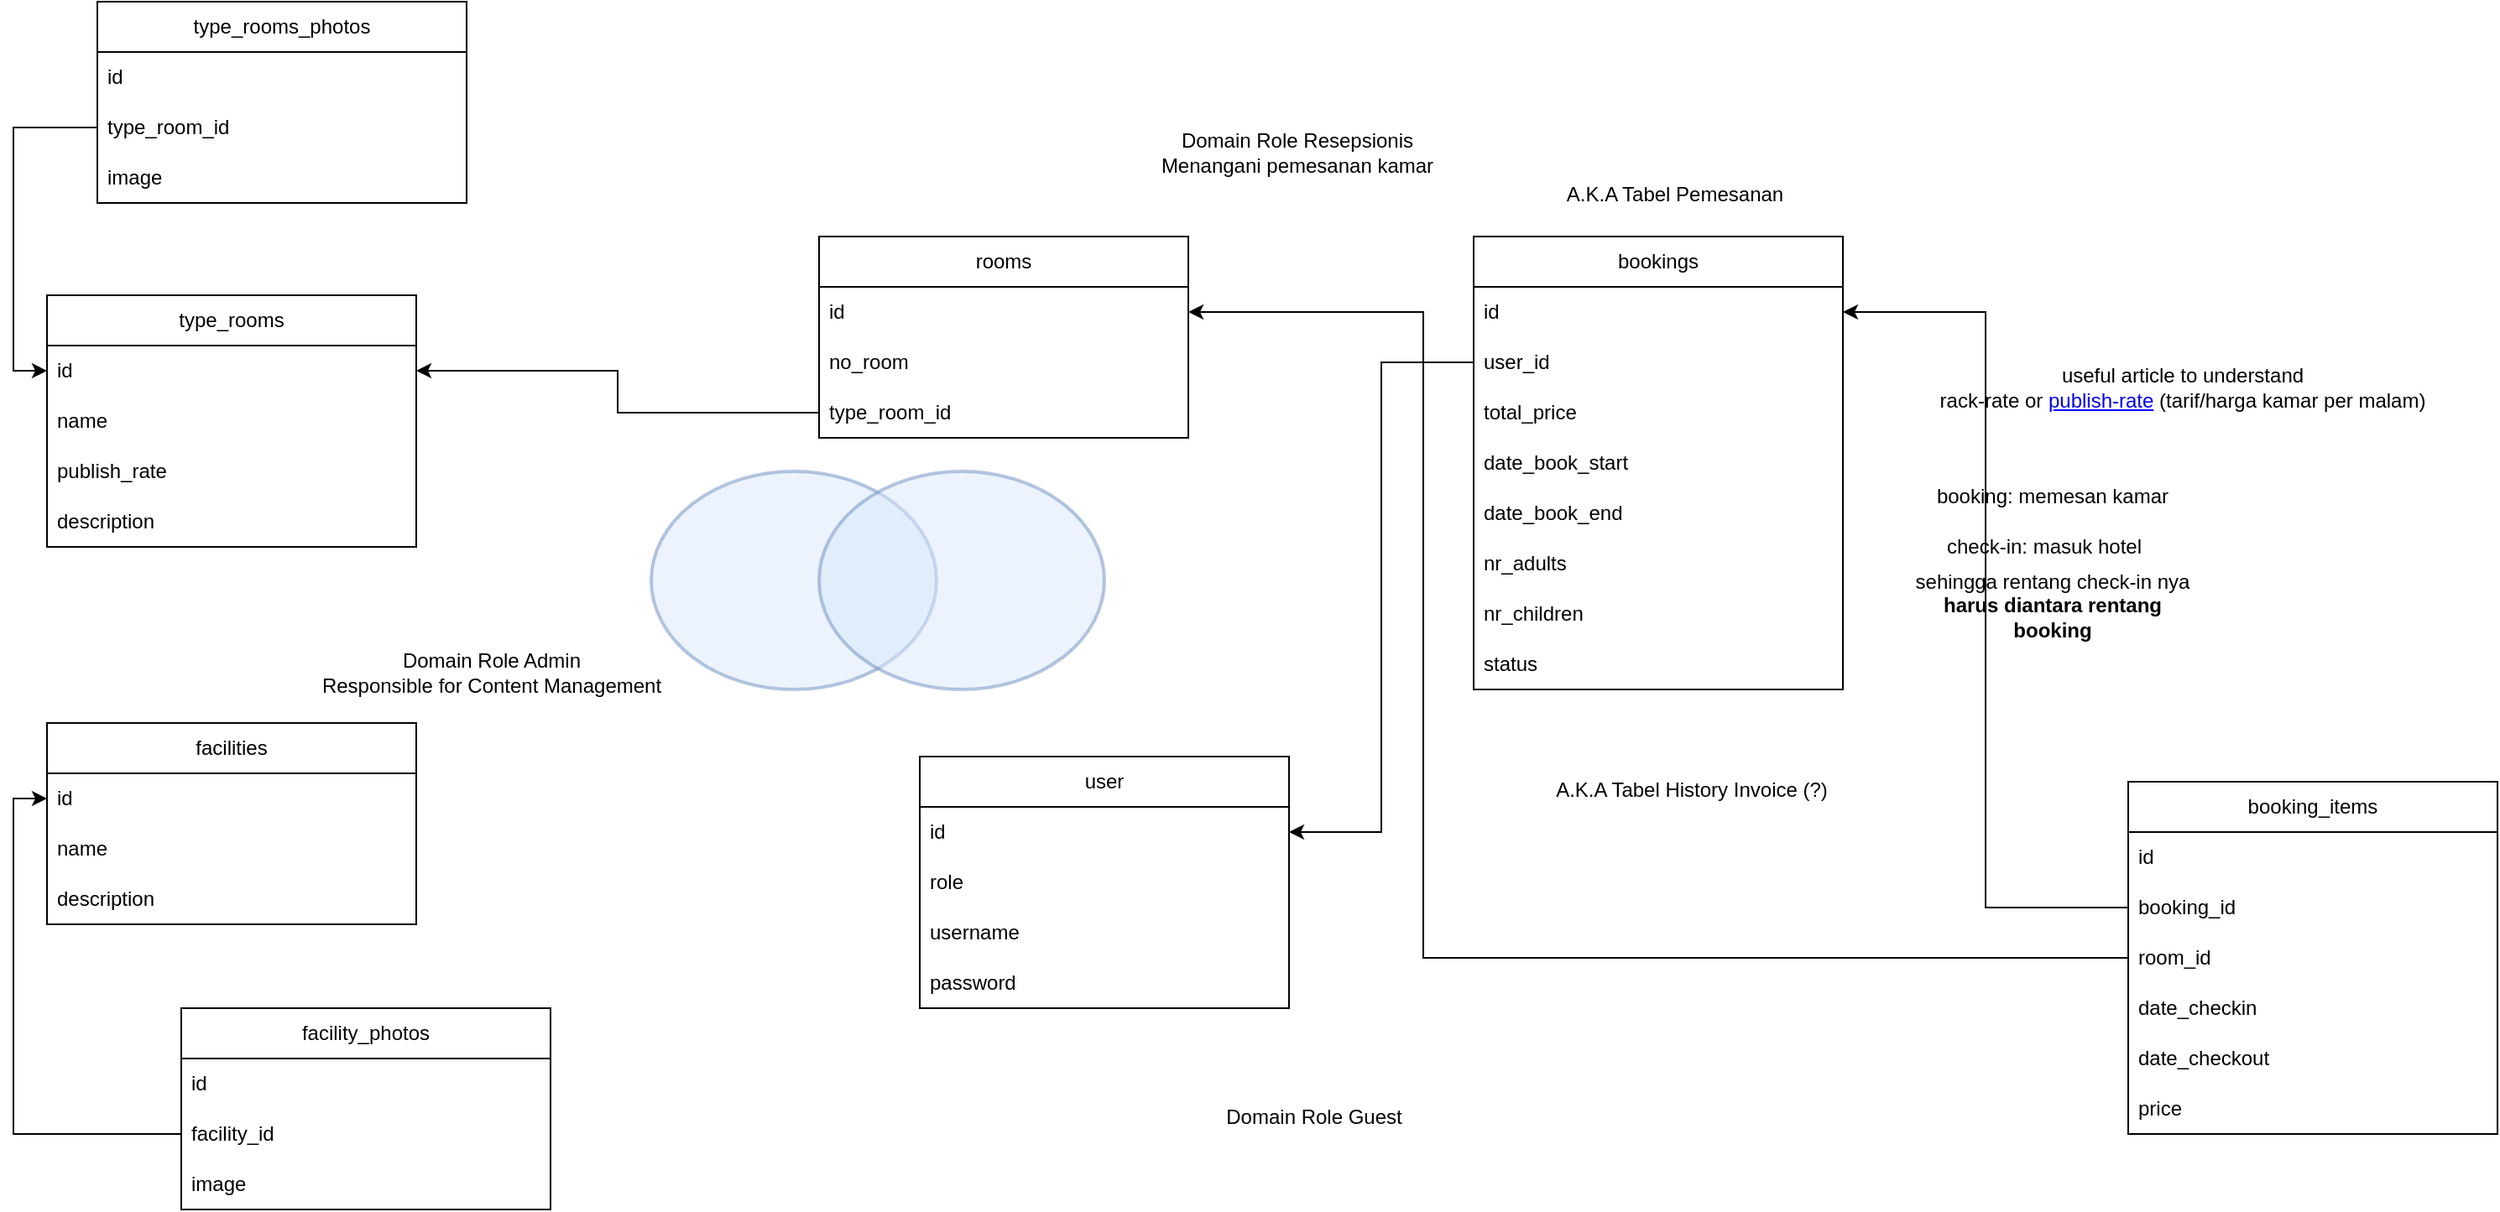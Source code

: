 <mxfile version="22.0.4" type="device">
  <diagram name="Page-1" id="umP3yjecLWo_KKQlQwzq">
    <mxGraphModel dx="2736" dy="862" grid="1" gridSize="10" guides="1" tooltips="1" connect="1" arrows="1" fold="1" page="1" pageScale="1" pageWidth="850" pageHeight="1100" math="0" shadow="0">
      <root>
        <mxCell id="0" />
        <mxCell id="1" parent="0" />
        <mxCell id="SCHdPOAoe2JzfiP7QqML-1" value="rooms" style="swimlane;fontStyle=0;childLayout=stackLayout;horizontal=1;startSize=30;horizontalStack=0;resizeParent=1;resizeParentMax=0;resizeLast=0;collapsible=1;marginBottom=0;whiteSpace=wrap;html=1;" parent="1" vertex="1">
          <mxGeometry x="290" y="140" width="220" height="120" as="geometry">
            <mxRectangle x="180" y="220" width="70" height="30" as="alternateBounds" />
          </mxGeometry>
        </mxCell>
        <mxCell id="SCHdPOAoe2JzfiP7QqML-2" value="id" style="text;strokeColor=none;fillColor=none;align=left;verticalAlign=middle;spacingLeft=4;spacingRight=4;overflow=hidden;points=[[0,0.5],[1,0.5]];portConstraint=eastwest;rotatable=0;whiteSpace=wrap;html=1;" parent="SCHdPOAoe2JzfiP7QqML-1" vertex="1">
          <mxGeometry y="30" width="220" height="30" as="geometry" />
        </mxCell>
        <mxCell id="SCHdPOAoe2JzfiP7QqML-3" value="no_room" style="text;strokeColor=none;fillColor=none;align=left;verticalAlign=middle;spacingLeft=4;spacingRight=4;overflow=hidden;points=[[0,0.5],[1,0.5]];portConstraint=eastwest;rotatable=0;whiteSpace=wrap;html=1;" parent="SCHdPOAoe2JzfiP7QqML-1" vertex="1">
          <mxGeometry y="60" width="220" height="30" as="geometry" />
        </mxCell>
        <mxCell id="SCHdPOAoe2JzfiP7QqML-4" value="type_room_id" style="text;strokeColor=none;fillColor=none;align=left;verticalAlign=middle;spacingLeft=4;spacingRight=4;overflow=hidden;points=[[0,0.5],[1,0.5]];portConstraint=eastwest;rotatable=0;whiteSpace=wrap;html=1;" parent="SCHdPOAoe2JzfiP7QqML-1" vertex="1">
          <mxGeometry y="90" width="220" height="30" as="geometry" />
        </mxCell>
        <mxCell id="SCHdPOAoe2JzfiP7QqML-7" value="bookings" style="swimlane;fontStyle=0;childLayout=stackLayout;horizontal=1;startSize=30;horizontalStack=0;resizeParent=1;resizeParentMax=0;resizeLast=0;collapsible=1;marginBottom=0;whiteSpace=wrap;html=1;" parent="1" vertex="1">
          <mxGeometry x="680" y="140" width="220" height="270" as="geometry">
            <mxRectangle x="180" y="220" width="70" height="30" as="alternateBounds" />
          </mxGeometry>
        </mxCell>
        <mxCell id="SCHdPOAoe2JzfiP7QqML-8" value="id" style="text;strokeColor=none;fillColor=none;align=left;verticalAlign=middle;spacingLeft=4;spacingRight=4;overflow=hidden;points=[[0,0.5],[1,0.5]];portConstraint=eastwest;rotatable=0;whiteSpace=wrap;html=1;" parent="SCHdPOAoe2JzfiP7QqML-7" vertex="1">
          <mxGeometry y="30" width="220" height="30" as="geometry" />
        </mxCell>
        <mxCell id="SCHdPOAoe2JzfiP7QqML-9" value="user_id" style="text;strokeColor=none;fillColor=none;align=left;verticalAlign=middle;spacingLeft=4;spacingRight=4;overflow=hidden;points=[[0,0.5],[1,0.5]];portConstraint=eastwest;rotatable=0;whiteSpace=wrap;html=1;" parent="SCHdPOAoe2JzfiP7QqML-7" vertex="1">
          <mxGeometry y="60" width="220" height="30" as="geometry" />
        </mxCell>
        <mxCell id="SCHdPOAoe2JzfiP7QqML-19" value="total_price" style="text;strokeColor=none;fillColor=none;align=left;verticalAlign=middle;spacingLeft=4;spacingRight=4;overflow=hidden;points=[[0,0.5],[1,0.5]];portConstraint=eastwest;rotatable=0;whiteSpace=wrap;html=1;" parent="SCHdPOAoe2JzfiP7QqML-7" vertex="1">
          <mxGeometry y="90" width="220" height="30" as="geometry" />
        </mxCell>
        <mxCell id="SCHdPOAoe2JzfiP7QqML-23" value="date_book_start" style="text;strokeColor=none;fillColor=none;align=left;verticalAlign=middle;spacingLeft=4;spacingRight=4;overflow=hidden;points=[[0,0.5],[1,0.5]];portConstraint=eastwest;rotatable=0;whiteSpace=wrap;html=1;" parent="SCHdPOAoe2JzfiP7QqML-7" vertex="1">
          <mxGeometry y="120" width="220" height="30" as="geometry" />
        </mxCell>
        <mxCell id="SCHdPOAoe2JzfiP7QqML-24" value="date_book_end" style="text;strokeColor=none;fillColor=none;align=left;verticalAlign=middle;spacingLeft=4;spacingRight=4;overflow=hidden;points=[[0,0.5],[1,0.5]];portConstraint=eastwest;rotatable=0;whiteSpace=wrap;html=1;" parent="SCHdPOAoe2JzfiP7QqML-7" vertex="1">
          <mxGeometry y="150" width="220" height="30" as="geometry" />
        </mxCell>
        <mxCell id="eNg9_wAZBPoBR6Zm6MIn-14" value="nr_adults" style="text;strokeColor=none;fillColor=none;align=left;verticalAlign=middle;spacingLeft=4;spacingRight=4;overflow=hidden;points=[[0,0.5],[1,0.5]];portConstraint=eastwest;rotatable=0;whiteSpace=wrap;html=1;" vertex="1" parent="SCHdPOAoe2JzfiP7QqML-7">
          <mxGeometry y="180" width="220" height="30" as="geometry" />
        </mxCell>
        <mxCell id="eNg9_wAZBPoBR6Zm6MIn-15" value="nr_children" style="text;strokeColor=none;fillColor=none;align=left;verticalAlign=middle;spacingLeft=4;spacingRight=4;overflow=hidden;points=[[0,0.5],[1,0.5]];portConstraint=eastwest;rotatable=0;whiteSpace=wrap;html=1;" vertex="1" parent="SCHdPOAoe2JzfiP7QqML-7">
          <mxGeometry y="210" width="220" height="30" as="geometry" />
        </mxCell>
        <mxCell id="eNg9_wAZBPoBR6Zm6MIn-17" value="status" style="text;strokeColor=none;fillColor=none;align=left;verticalAlign=middle;spacingLeft=4;spacingRight=4;overflow=hidden;points=[[0,0.5],[1,0.5]];portConstraint=eastwest;rotatable=0;whiteSpace=wrap;html=1;" vertex="1" parent="SCHdPOAoe2JzfiP7QqML-7">
          <mxGeometry y="240" width="220" height="30" as="geometry" />
        </mxCell>
        <mxCell id="SCHdPOAoe2JzfiP7QqML-13" value="user" style="swimlane;fontStyle=0;childLayout=stackLayout;horizontal=1;startSize=30;horizontalStack=0;resizeParent=1;resizeParentMax=0;resizeLast=0;collapsible=1;marginBottom=0;whiteSpace=wrap;html=1;" parent="1" vertex="1">
          <mxGeometry x="350" y="450" width="220" height="150" as="geometry">
            <mxRectangle x="180" y="220" width="70" height="30" as="alternateBounds" />
          </mxGeometry>
        </mxCell>
        <mxCell id="SCHdPOAoe2JzfiP7QqML-14" value="id" style="text;strokeColor=none;fillColor=none;align=left;verticalAlign=middle;spacingLeft=4;spacingRight=4;overflow=hidden;points=[[0,0.5],[1,0.5]];portConstraint=eastwest;rotatable=0;whiteSpace=wrap;html=1;" parent="SCHdPOAoe2JzfiP7QqML-13" vertex="1">
          <mxGeometry y="30" width="220" height="30" as="geometry" />
        </mxCell>
        <mxCell id="SCHdPOAoe2JzfiP7QqML-15" value="role" style="text;strokeColor=none;fillColor=none;align=left;verticalAlign=middle;spacingLeft=4;spacingRight=4;overflow=hidden;points=[[0,0.5],[1,0.5]];portConstraint=eastwest;rotatable=0;whiteSpace=wrap;html=1;" parent="SCHdPOAoe2JzfiP7QqML-13" vertex="1">
          <mxGeometry y="60" width="220" height="30" as="geometry" />
        </mxCell>
        <mxCell id="SCHdPOAoe2JzfiP7QqML-16" value="username" style="text;strokeColor=none;fillColor=none;align=left;verticalAlign=middle;spacingLeft=4;spacingRight=4;overflow=hidden;points=[[0,0.5],[1,0.5]];portConstraint=eastwest;rotatable=0;whiteSpace=wrap;html=1;" parent="SCHdPOAoe2JzfiP7QqML-13" vertex="1">
          <mxGeometry y="90" width="220" height="30" as="geometry" />
        </mxCell>
        <mxCell id="SCHdPOAoe2JzfiP7QqML-17" value="password" style="text;strokeColor=none;fillColor=none;align=left;verticalAlign=middle;spacingLeft=4;spacingRight=4;overflow=hidden;points=[[0,0.5],[1,0.5]];portConstraint=eastwest;rotatable=0;whiteSpace=wrap;html=1;" parent="SCHdPOAoe2JzfiP7QqML-13" vertex="1">
          <mxGeometry y="120" width="220" height="30" as="geometry" />
        </mxCell>
        <mxCell id="SCHdPOAoe2JzfiP7QqML-20" style="edgeStyle=orthogonalEdgeStyle;rounded=0;orthogonalLoop=1;jettySize=auto;html=1;entryX=1;entryY=0.5;entryDx=0;entryDy=0;" parent="1" source="SCHdPOAoe2JzfiP7QqML-9" target="SCHdPOAoe2JzfiP7QqML-14" edge="1">
          <mxGeometry relative="1" as="geometry" />
        </mxCell>
        <mxCell id="cgoCSOiUm6IaWYiiAatw-7" value="A.K.A Tabel Pemesanan" style="text;html=1;strokeColor=none;fillColor=none;align=center;verticalAlign=middle;whiteSpace=wrap;rounded=0;" parent="1" vertex="1">
          <mxGeometry x="730" y="100" width="140" height="30" as="geometry" />
        </mxCell>
        <mxCell id="cgoCSOiUm6IaWYiiAatw-17" value="type_rooms" style="swimlane;fontStyle=0;childLayout=stackLayout;horizontal=1;startSize=30;horizontalStack=0;resizeParent=1;resizeParentMax=0;resizeLast=0;collapsible=1;marginBottom=0;whiteSpace=wrap;html=1;" parent="1" vertex="1">
          <mxGeometry x="-170" y="175" width="220" height="150" as="geometry">
            <mxRectangle x="180" y="220" width="70" height="30" as="alternateBounds" />
          </mxGeometry>
        </mxCell>
        <mxCell id="cgoCSOiUm6IaWYiiAatw-18" value="id" style="text;strokeColor=none;fillColor=none;align=left;verticalAlign=middle;spacingLeft=4;spacingRight=4;overflow=hidden;points=[[0,0.5],[1,0.5]];portConstraint=eastwest;rotatable=0;whiteSpace=wrap;html=1;" parent="cgoCSOiUm6IaWYiiAatw-17" vertex="1">
          <mxGeometry y="30" width="220" height="30" as="geometry" />
        </mxCell>
        <mxCell id="cgoCSOiUm6IaWYiiAatw-19" value="name" style="text;strokeColor=none;fillColor=none;align=left;verticalAlign=middle;spacingLeft=4;spacingRight=4;overflow=hidden;points=[[0,0.5],[1,0.5]];portConstraint=eastwest;rotatable=0;whiteSpace=wrap;html=1;" parent="cgoCSOiUm6IaWYiiAatw-17" vertex="1">
          <mxGeometry y="60" width="220" height="30" as="geometry" />
        </mxCell>
        <mxCell id="cgoCSOiUm6IaWYiiAatw-22" value="publish_rate" style="text;strokeColor=none;fillColor=none;align=left;verticalAlign=middle;spacingLeft=4;spacingRight=4;overflow=hidden;points=[[0,0.5],[1,0.5]];portConstraint=eastwest;rotatable=0;whiteSpace=wrap;html=1;" parent="cgoCSOiUm6IaWYiiAatw-17" vertex="1">
          <mxGeometry y="90" width="220" height="30" as="geometry" />
        </mxCell>
        <mxCell id="cgoCSOiUm6IaWYiiAatw-30" value="description" style="text;strokeColor=none;fillColor=none;align=left;verticalAlign=middle;spacingLeft=4;spacingRight=4;overflow=hidden;points=[[0,0.5],[1,0.5]];portConstraint=eastwest;rotatable=0;whiteSpace=wrap;html=1;" parent="cgoCSOiUm6IaWYiiAatw-17" vertex="1">
          <mxGeometry y="120" width="220" height="30" as="geometry" />
        </mxCell>
        <mxCell id="cgoCSOiUm6IaWYiiAatw-26" value="A.K.A Tabel History Invoice (?)" style="text;html=1;strokeColor=none;fillColor=none;align=center;verticalAlign=middle;whiteSpace=wrap;rounded=0;" parent="1" vertex="1">
          <mxGeometry x="720" y="455" width="180" height="30" as="geometry" />
        </mxCell>
        <mxCell id="cgoCSOiUm6IaWYiiAatw-27" value="Domain Role Admin&lt;br&gt;Responsible for Content Management" style="text;html=1;strokeColor=none;fillColor=none;align=center;verticalAlign=middle;whiteSpace=wrap;rounded=0;" parent="1" vertex="1">
          <mxGeometry x="-20" y="380" width="230" height="40" as="geometry" />
        </mxCell>
        <mxCell id="cgoCSOiUm6IaWYiiAatw-28" value="Domain Role Guest" style="text;html=1;strokeColor=none;fillColor=none;align=center;verticalAlign=middle;whiteSpace=wrap;rounded=0;" parent="1" vertex="1">
          <mxGeometry x="500" y="645" width="170" height="40" as="geometry" />
        </mxCell>
        <mxCell id="cgoCSOiUm6IaWYiiAatw-29" value="Domain Role Resepsionis&lt;br&gt;Menangani pemesanan kamar" style="text;html=1;strokeColor=none;fillColor=none;align=center;verticalAlign=middle;whiteSpace=wrap;rounded=0;" parent="1" vertex="1">
          <mxGeometry x="490" y="70" width="170" height="40" as="geometry" />
        </mxCell>
        <mxCell id="cgoCSOiUm6IaWYiiAatw-32" value="facilities" style="swimlane;fontStyle=0;childLayout=stackLayout;horizontal=1;startSize=30;horizontalStack=0;resizeParent=1;resizeParentMax=0;resizeLast=0;collapsible=1;marginBottom=0;whiteSpace=wrap;html=1;" parent="1" vertex="1">
          <mxGeometry x="-170" y="430" width="220" height="120" as="geometry">
            <mxRectangle x="180" y="220" width="70" height="30" as="alternateBounds" />
          </mxGeometry>
        </mxCell>
        <mxCell id="cgoCSOiUm6IaWYiiAatw-33" value="id" style="text;strokeColor=none;fillColor=none;align=left;verticalAlign=middle;spacingLeft=4;spacingRight=4;overflow=hidden;points=[[0,0.5],[1,0.5]];portConstraint=eastwest;rotatable=0;whiteSpace=wrap;html=1;" parent="cgoCSOiUm6IaWYiiAatw-32" vertex="1">
          <mxGeometry y="30" width="220" height="30" as="geometry" />
        </mxCell>
        <mxCell id="cgoCSOiUm6IaWYiiAatw-34" value="name" style="text;strokeColor=none;fillColor=none;align=left;verticalAlign=middle;spacingLeft=4;spacingRight=4;overflow=hidden;points=[[0,0.5],[1,0.5]];portConstraint=eastwest;rotatable=0;whiteSpace=wrap;html=1;" parent="cgoCSOiUm6IaWYiiAatw-32" vertex="1">
          <mxGeometry y="60" width="220" height="30" as="geometry" />
        </mxCell>
        <mxCell id="cgoCSOiUm6IaWYiiAatw-36" value="description" style="text;strokeColor=none;fillColor=none;align=left;verticalAlign=middle;spacingLeft=4;spacingRight=4;overflow=hidden;points=[[0,0.5],[1,0.5]];portConstraint=eastwest;rotatable=0;whiteSpace=wrap;html=1;" parent="cgoCSOiUm6IaWYiiAatw-32" vertex="1">
          <mxGeometry y="90" width="220" height="30" as="geometry" />
        </mxCell>
        <mxCell id="cgoCSOiUm6IaWYiiAatw-39" style="edgeStyle=orthogonalEdgeStyle;rounded=0;orthogonalLoop=1;jettySize=auto;html=1;entryX=1;entryY=0.5;entryDx=0;entryDy=0;" parent="1" source="SCHdPOAoe2JzfiP7QqML-4" target="cgoCSOiUm6IaWYiiAatw-18" edge="1">
          <mxGeometry relative="1" as="geometry" />
        </mxCell>
        <mxCell id="cgoCSOiUm6IaWYiiAatw-40" value="check-in: masuk hotel" style="text;html=1;strokeColor=none;fillColor=none;align=center;verticalAlign=middle;whiteSpace=wrap;rounded=0;" parent="1" vertex="1">
          <mxGeometry x="950" y="310" width="140" height="30" as="geometry" />
        </mxCell>
        <mxCell id="cgoCSOiUm6IaWYiiAatw-41" value="booking: memesan kamar" style="text;html=1;strokeColor=none;fillColor=none;align=center;verticalAlign=middle;whiteSpace=wrap;rounded=0;" parent="1" vertex="1">
          <mxGeometry x="950" y="280" width="150" height="30" as="geometry" />
        </mxCell>
        <mxCell id="cgoCSOiUm6IaWYiiAatw-42" style="edgeStyle=orthogonalEdgeStyle;rounded=0;orthogonalLoop=1;jettySize=auto;html=1;exitX=0.5;exitY=1;exitDx=0;exitDy=0;" parent="1" source="cgoCSOiUm6IaWYiiAatw-40" target="cgoCSOiUm6IaWYiiAatw-40" edge="1">
          <mxGeometry relative="1" as="geometry" />
        </mxCell>
        <mxCell id="cgoCSOiUm6IaWYiiAatw-43" value="sehingga rentang check-in nya &lt;b&gt;harus diantara rentang booking&lt;/b&gt;" style="text;html=1;strokeColor=none;fillColor=none;align=center;verticalAlign=middle;whiteSpace=wrap;rounded=0;" parent="1" vertex="1">
          <mxGeometry x="935" y="340" width="180" height="40" as="geometry" />
        </mxCell>
        <mxCell id="cgoCSOiUm6IaWYiiAatw-44" value="facility_photos" style="swimlane;fontStyle=0;childLayout=stackLayout;horizontal=1;startSize=30;horizontalStack=0;resizeParent=1;resizeParentMax=0;resizeLast=0;collapsible=1;marginBottom=0;whiteSpace=wrap;html=1;" parent="1" vertex="1">
          <mxGeometry x="-90" y="600" width="220" height="120" as="geometry">
            <mxRectangle x="180" y="220" width="70" height="30" as="alternateBounds" />
          </mxGeometry>
        </mxCell>
        <mxCell id="cgoCSOiUm6IaWYiiAatw-45" value="id" style="text;strokeColor=none;fillColor=none;align=left;verticalAlign=middle;spacingLeft=4;spacingRight=4;overflow=hidden;points=[[0,0.5],[1,0.5]];portConstraint=eastwest;rotatable=0;whiteSpace=wrap;html=1;" parent="cgoCSOiUm6IaWYiiAatw-44" vertex="1">
          <mxGeometry y="30" width="220" height="30" as="geometry" />
        </mxCell>
        <mxCell id="cgoCSOiUm6IaWYiiAatw-46" value="facility_id" style="text;strokeColor=none;fillColor=none;align=left;verticalAlign=middle;spacingLeft=4;spacingRight=4;overflow=hidden;points=[[0,0.5],[1,0.5]];portConstraint=eastwest;rotatable=0;whiteSpace=wrap;html=1;" parent="cgoCSOiUm6IaWYiiAatw-44" vertex="1">
          <mxGeometry y="60" width="220" height="30" as="geometry" />
        </mxCell>
        <mxCell id="cgoCSOiUm6IaWYiiAatw-48" value="image" style="text;strokeColor=none;fillColor=none;align=left;verticalAlign=middle;spacingLeft=4;spacingRight=4;overflow=hidden;points=[[0,0.5],[1,0.5]];portConstraint=eastwest;rotatable=0;whiteSpace=wrap;html=1;" parent="cgoCSOiUm6IaWYiiAatw-44" vertex="1">
          <mxGeometry y="90" width="220" height="30" as="geometry" />
        </mxCell>
        <mxCell id="cgoCSOiUm6IaWYiiAatw-49" style="edgeStyle=orthogonalEdgeStyle;rounded=0;orthogonalLoop=1;jettySize=auto;html=1;entryX=0;entryY=0.5;entryDx=0;entryDy=0;" parent="1" source="cgoCSOiUm6IaWYiiAatw-46" target="cgoCSOiUm6IaWYiiAatw-33" edge="1">
          <mxGeometry relative="1" as="geometry" />
        </mxCell>
        <mxCell id="cgoCSOiUm6IaWYiiAatw-50" value="type_rooms_photos" style="swimlane;fontStyle=0;childLayout=stackLayout;horizontal=1;startSize=30;horizontalStack=0;resizeParent=1;resizeParentMax=0;resizeLast=0;collapsible=1;marginBottom=0;whiteSpace=wrap;html=1;" parent="1" vertex="1">
          <mxGeometry x="-140" width="220" height="120" as="geometry">
            <mxRectangle x="180" y="220" width="70" height="30" as="alternateBounds" />
          </mxGeometry>
        </mxCell>
        <mxCell id="cgoCSOiUm6IaWYiiAatw-51" value="id" style="text;strokeColor=none;fillColor=none;align=left;verticalAlign=middle;spacingLeft=4;spacingRight=4;overflow=hidden;points=[[0,0.5],[1,0.5]];portConstraint=eastwest;rotatable=0;whiteSpace=wrap;html=1;" parent="cgoCSOiUm6IaWYiiAatw-50" vertex="1">
          <mxGeometry y="30" width="220" height="30" as="geometry" />
        </mxCell>
        <mxCell id="cgoCSOiUm6IaWYiiAatw-52" value="type_room_id" style="text;strokeColor=none;fillColor=none;align=left;verticalAlign=middle;spacingLeft=4;spacingRight=4;overflow=hidden;points=[[0,0.5],[1,0.5]];portConstraint=eastwest;rotatable=0;whiteSpace=wrap;html=1;" parent="cgoCSOiUm6IaWYiiAatw-50" vertex="1">
          <mxGeometry y="60" width="220" height="30" as="geometry" />
        </mxCell>
        <mxCell id="cgoCSOiUm6IaWYiiAatw-53" value="image" style="text;strokeColor=none;fillColor=none;align=left;verticalAlign=middle;spacingLeft=4;spacingRight=4;overflow=hidden;points=[[0,0.5],[1,0.5]];portConstraint=eastwest;rotatable=0;whiteSpace=wrap;html=1;" parent="cgoCSOiUm6IaWYiiAatw-50" vertex="1">
          <mxGeometry y="90" width="220" height="30" as="geometry" />
        </mxCell>
        <mxCell id="cgoCSOiUm6IaWYiiAatw-54" style="edgeStyle=orthogonalEdgeStyle;rounded=0;orthogonalLoop=1;jettySize=auto;html=1;entryX=0;entryY=0.5;entryDx=0;entryDy=0;" parent="1" source="cgoCSOiUm6IaWYiiAatw-52" target="cgoCSOiUm6IaWYiiAatw-18" edge="1">
          <mxGeometry relative="1" as="geometry" />
        </mxCell>
        <mxCell id="cgoCSOiUm6IaWYiiAatw-59" value="" style="ellipse;whiteSpace=wrap;html=1;rounded=1;shadow=0;comic=0;strokeColor=#6c8ebf;strokeWidth=2;fillColor=#dae8fc;fontSize=22;fontColor=#000000;opacity=50;" parent="1" vertex="1">
          <mxGeometry x="190" y="280" width="170" height="130" as="geometry" />
        </mxCell>
        <mxCell id="cgoCSOiUm6IaWYiiAatw-60" value="" style="ellipse;whiteSpace=wrap;html=1;rounded=1;shadow=0;comic=0;strokeColor=#6c8ebf;strokeWidth=2;fillColor=#dae8fc;fontSize=22;fontColor=#000000;opacity=50;" parent="1" vertex="1">
          <mxGeometry x="290" y="280" width="170" height="130" as="geometry" />
        </mxCell>
        <mxCell id="47hekKygKmEVQkNgZo3u-1" value="useful article to understand&lt;br&gt;rack-rate or&amp;nbsp;&lt;a href=&quot;https://community.withairbnb.com/t5/Community-Cafe/Inquiries-vs-booking-rates/td-p/1473329&quot;&gt;publish-rate&lt;/a&gt;&amp;nbsp;(tarif/harga kamar per malam)" style="text;html=1;strokeColor=none;fillColor=none;align=center;verticalAlign=middle;whiteSpace=wrap;rounded=0;" parent="1" vertex="1">
          <mxGeometry x="935" y="210" width="335" height="40" as="geometry" />
        </mxCell>
        <mxCell id="eNg9_wAZBPoBR6Zm6MIn-1" value="booking_items" style="swimlane;fontStyle=0;childLayout=stackLayout;horizontal=1;startSize=30;horizontalStack=0;resizeParent=1;resizeParentMax=0;resizeLast=0;collapsible=1;marginBottom=0;whiteSpace=wrap;html=1;" vertex="1" parent="1">
          <mxGeometry x="1070" y="465" width="220" height="210" as="geometry">
            <mxRectangle x="180" y="220" width="70" height="30" as="alternateBounds" />
          </mxGeometry>
        </mxCell>
        <mxCell id="eNg9_wAZBPoBR6Zm6MIn-2" value="id" style="text;strokeColor=none;fillColor=none;align=left;verticalAlign=middle;spacingLeft=4;spacingRight=4;overflow=hidden;points=[[0,0.5],[1,0.5]];portConstraint=eastwest;rotatable=0;whiteSpace=wrap;html=1;" vertex="1" parent="eNg9_wAZBPoBR6Zm6MIn-1">
          <mxGeometry y="30" width="220" height="30" as="geometry" />
        </mxCell>
        <mxCell id="eNg9_wAZBPoBR6Zm6MIn-5" value="booking_id" style="text;strokeColor=none;fillColor=none;align=left;verticalAlign=middle;spacingLeft=4;spacingRight=4;overflow=hidden;points=[[0,0.5],[1,0.5]];portConstraint=eastwest;rotatable=0;whiteSpace=wrap;html=1;" vertex="1" parent="eNg9_wAZBPoBR6Zm6MIn-1">
          <mxGeometry y="60" width="220" height="30" as="geometry" />
        </mxCell>
        <mxCell id="eNg9_wAZBPoBR6Zm6MIn-12" value="room_id" style="text;strokeColor=none;fillColor=none;align=left;verticalAlign=middle;spacingLeft=4;spacingRight=4;overflow=hidden;points=[[0,0.5],[1,0.5]];portConstraint=eastwest;rotatable=0;whiteSpace=wrap;html=1;" vertex="1" parent="eNg9_wAZBPoBR6Zm6MIn-1">
          <mxGeometry y="90" width="220" height="30" as="geometry" />
        </mxCell>
        <mxCell id="SCHdPOAoe2JzfiP7QqML-11" value="date_checkin" style="text;strokeColor=none;fillColor=none;align=left;verticalAlign=middle;spacingLeft=4;spacingRight=4;overflow=hidden;points=[[0,0.5],[1,0.5]];portConstraint=eastwest;rotatable=0;whiteSpace=wrap;html=1;" parent="eNg9_wAZBPoBR6Zm6MIn-1" vertex="1">
          <mxGeometry y="120" width="220" height="30" as="geometry" />
        </mxCell>
        <mxCell id="SCHdPOAoe2JzfiP7QqML-12" value="date_checkout" style="text;strokeColor=none;fillColor=none;align=left;verticalAlign=middle;spacingLeft=4;spacingRight=4;overflow=hidden;points=[[0,0.5],[1,0.5]];portConstraint=eastwest;rotatable=0;whiteSpace=wrap;html=1;" parent="eNg9_wAZBPoBR6Zm6MIn-1" vertex="1">
          <mxGeometry y="150" width="220" height="30" as="geometry" />
        </mxCell>
        <mxCell id="eNg9_wAZBPoBR6Zm6MIn-10" value="price" style="text;strokeColor=none;fillColor=none;align=left;verticalAlign=middle;spacingLeft=4;spacingRight=4;overflow=hidden;points=[[0,0.5],[1,0.5]];portConstraint=eastwest;rotatable=0;whiteSpace=wrap;html=1;" vertex="1" parent="eNg9_wAZBPoBR6Zm6MIn-1">
          <mxGeometry y="180" width="220" height="30" as="geometry" />
        </mxCell>
        <mxCell id="eNg9_wAZBPoBR6Zm6MIn-11" style="edgeStyle=orthogonalEdgeStyle;rounded=0;orthogonalLoop=1;jettySize=auto;html=1;entryX=1;entryY=0.5;entryDx=0;entryDy=0;" edge="1" parent="1" source="eNg9_wAZBPoBR6Zm6MIn-5" target="SCHdPOAoe2JzfiP7QqML-8">
          <mxGeometry relative="1" as="geometry" />
        </mxCell>
        <mxCell id="eNg9_wAZBPoBR6Zm6MIn-13" style="edgeStyle=orthogonalEdgeStyle;rounded=0;orthogonalLoop=1;jettySize=auto;html=1;entryX=1;entryY=0.5;entryDx=0;entryDy=0;" edge="1" parent="1" source="eNg9_wAZBPoBR6Zm6MIn-12" target="SCHdPOAoe2JzfiP7QqML-2">
          <mxGeometry relative="1" as="geometry">
            <Array as="points">
              <mxPoint x="650" y="570" />
              <mxPoint x="650" y="185" />
            </Array>
          </mxGeometry>
        </mxCell>
      </root>
    </mxGraphModel>
  </diagram>
</mxfile>
